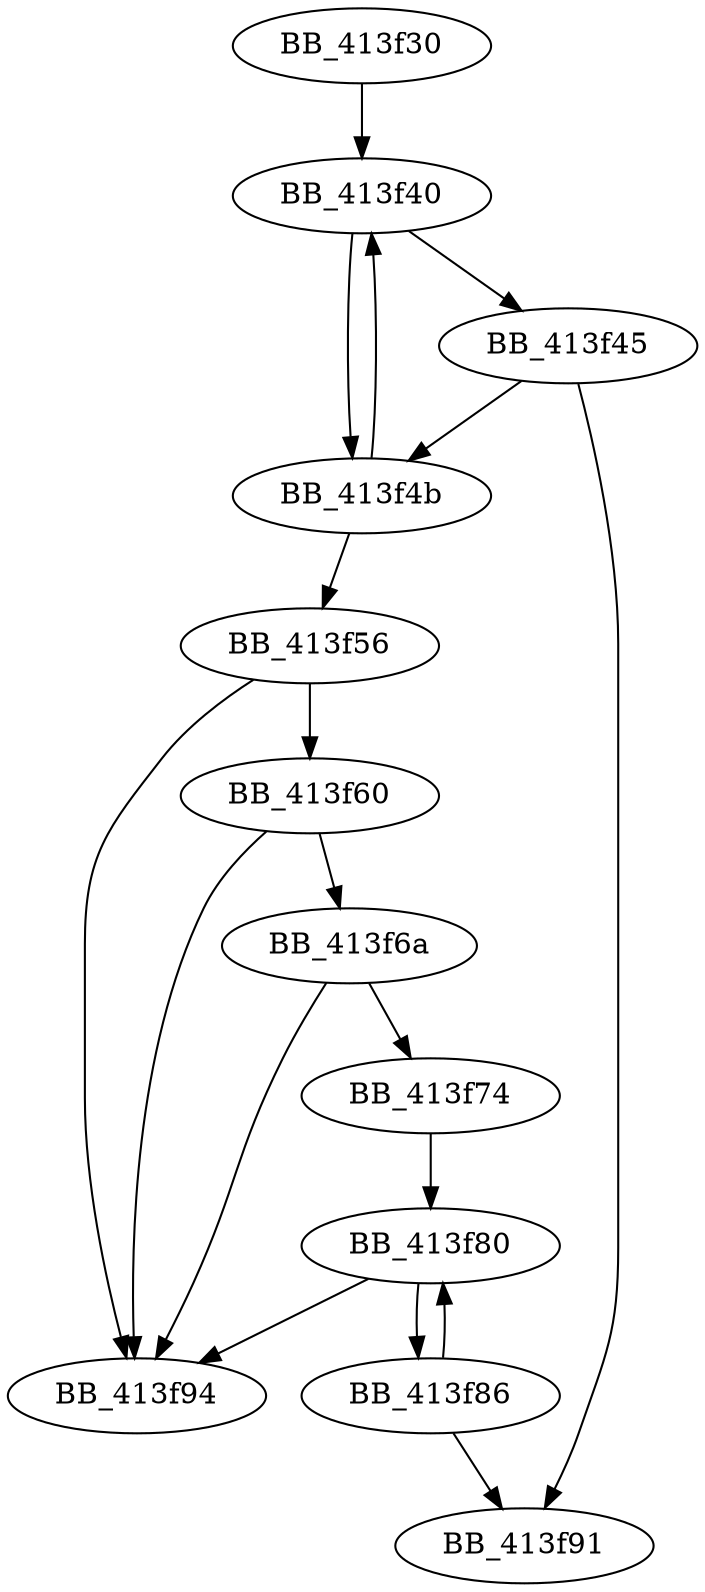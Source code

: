 DiGraph sub_413F30{
BB_413f30->BB_413f40
BB_413f40->BB_413f45
BB_413f40->BB_413f4b
BB_413f45->BB_413f4b
BB_413f45->BB_413f91
BB_413f4b->BB_413f40
BB_413f4b->BB_413f56
BB_413f56->BB_413f60
BB_413f56->BB_413f94
BB_413f60->BB_413f6a
BB_413f60->BB_413f94
BB_413f6a->BB_413f74
BB_413f6a->BB_413f94
BB_413f74->BB_413f80
BB_413f80->BB_413f86
BB_413f80->BB_413f94
BB_413f86->BB_413f80
BB_413f86->BB_413f91
}

